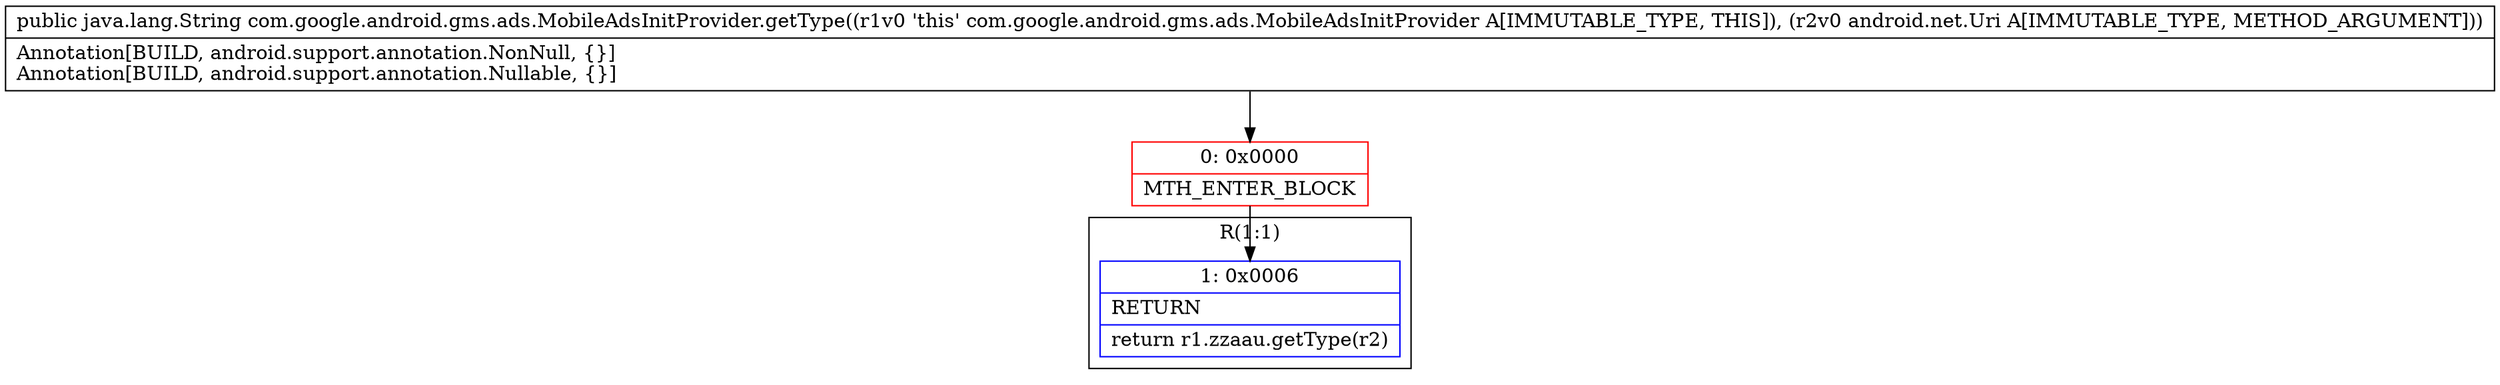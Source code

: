 digraph "CFG forcom.google.android.gms.ads.MobileAdsInitProvider.getType(Landroid\/net\/Uri;)Ljava\/lang\/String;" {
subgraph cluster_Region_1413325275 {
label = "R(1:1)";
node [shape=record,color=blue];
Node_1 [shape=record,label="{1\:\ 0x0006|RETURN\l|return r1.zzaau.getType(r2)\l}"];
}
Node_0 [shape=record,color=red,label="{0\:\ 0x0000|MTH_ENTER_BLOCK\l}"];
MethodNode[shape=record,label="{public java.lang.String com.google.android.gms.ads.MobileAdsInitProvider.getType((r1v0 'this' com.google.android.gms.ads.MobileAdsInitProvider A[IMMUTABLE_TYPE, THIS]), (r2v0 android.net.Uri A[IMMUTABLE_TYPE, METHOD_ARGUMENT]))  | Annotation[BUILD, android.support.annotation.NonNull, \{\}]\lAnnotation[BUILD, android.support.annotation.Nullable, \{\}]\l}"];
MethodNode -> Node_0;
Node_0 -> Node_1;
}

